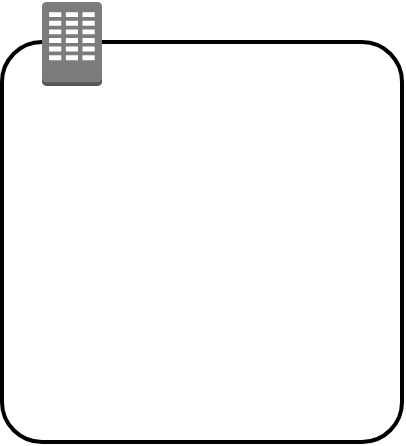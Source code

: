 <mxfile version="24.6.1" type="device">
  <diagram name="Page-1" id="chpEVdqs05OQbNVFS5Yb">
    <mxGraphModel dx="1114" dy="772" grid="1" gridSize="10" guides="1" tooltips="1" connect="1" arrows="1" fold="1" page="1" pageScale="1" pageWidth="850" pageHeight="1100" math="0" shadow="0">
      <root>
        <mxCell id="0" />
        <mxCell id="1" parent="0" />
        <mxCell id="EzTBiclsIRgot5DzerRX-1" value="" style="rounded=1;arcSize=10;dashed=0;fillColor=none;gradientColor=none;strokeWidth=2;" parent="1" vertex="1">
          <mxGeometry x="270" y="200" width="200" height="200" as="geometry" />
        </mxCell>
        <mxCell id="EzTBiclsIRgot5DzerRX-2" value="" style="dashed=0;html=1;shape=mxgraph.aws3.corporate_data_center;fillColor=#7D7C7C;gradientColor=none;dashed=0;" parent="1" vertex="1">
          <mxGeometry x="290" y="180" width="30" height="42" as="geometry" />
        </mxCell>
      </root>
    </mxGraphModel>
  </diagram>
</mxfile>
